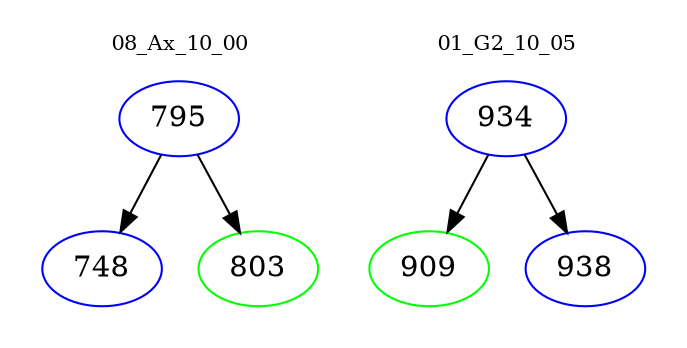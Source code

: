 digraph{
subgraph cluster_0 {
color = white
label = "08_Ax_10_00";
fontsize=10;
T0_795 [label="795", color="blue"]
T0_795 -> T0_748 [color="black"]
T0_748 [label="748", color="blue"]
T0_795 -> T0_803 [color="black"]
T0_803 [label="803", color="green"]
}
subgraph cluster_1 {
color = white
label = "01_G2_10_05";
fontsize=10;
T1_934 [label="934", color="blue"]
T1_934 -> T1_909 [color="black"]
T1_909 [label="909", color="green"]
T1_934 -> T1_938 [color="black"]
T1_938 [label="938", color="blue"]
}
}
